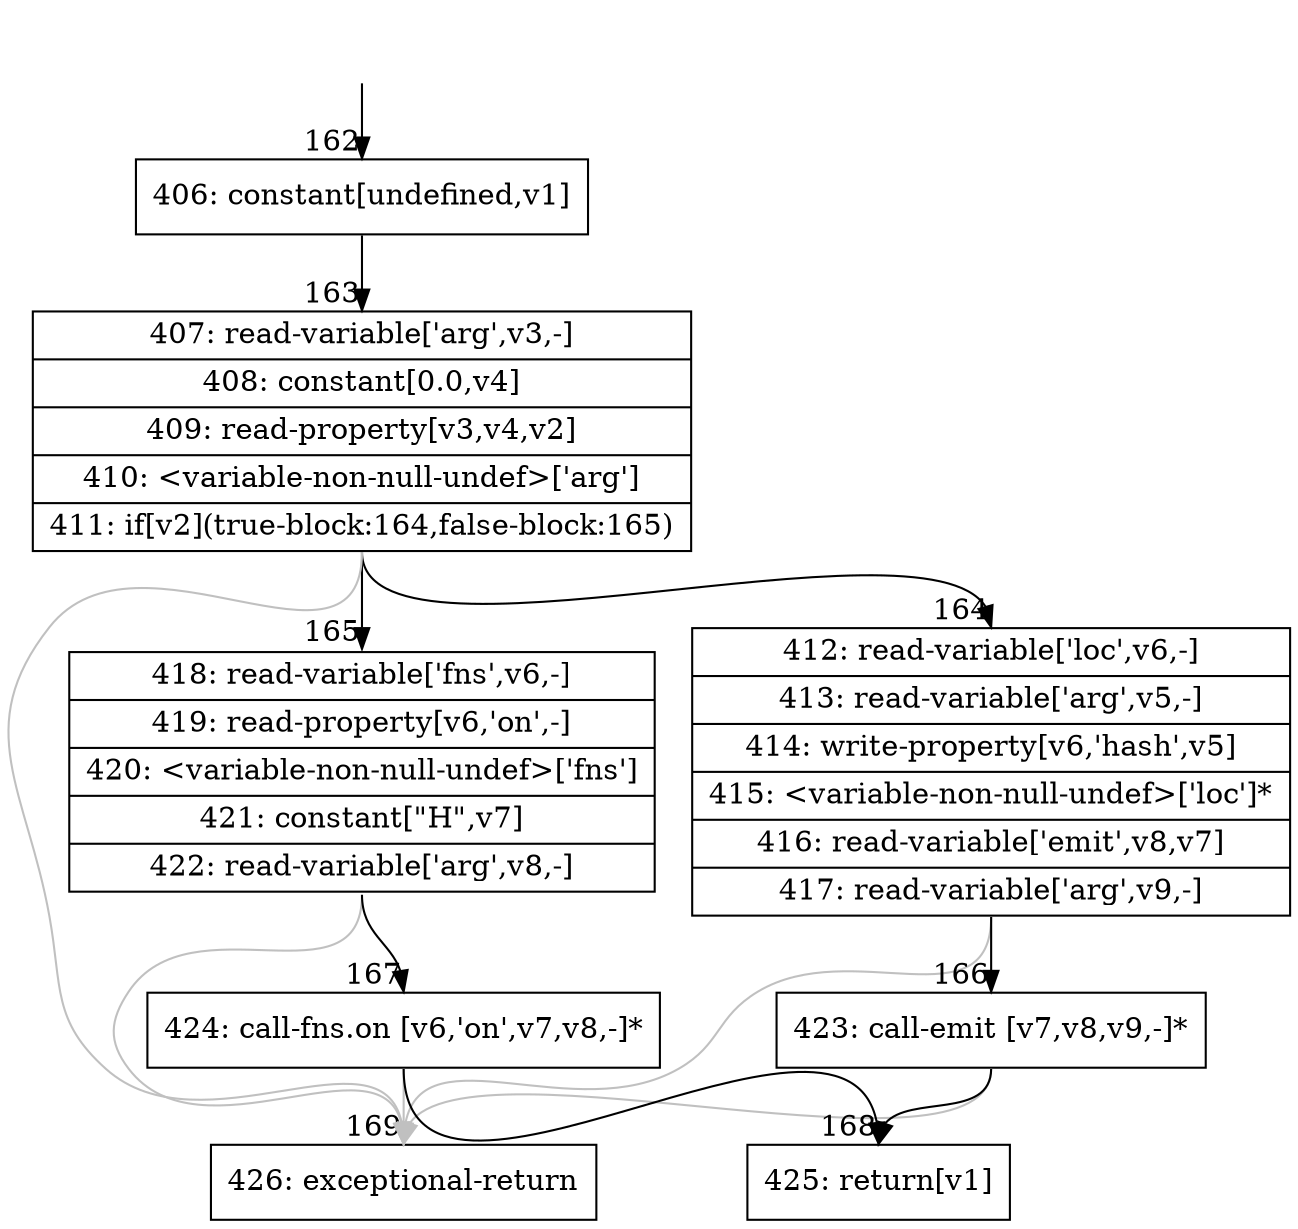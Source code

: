 digraph {
rankdir="TD"
BB_entry19[shape=none,label=""];
BB_entry19 -> BB162 [tailport=s, headport=n, headlabel="    162"]
BB162 [shape=record label="{406: constant[undefined,v1]}" ] 
BB162 -> BB163 [tailport=s, headport=n, headlabel="      163"]
BB163 [shape=record label="{407: read-variable['arg',v3,-]|408: constant[0.0,v4]|409: read-property[v3,v4,v2]|410: \<variable-non-null-undef\>['arg']|411: if[v2](true-block:164,false-block:165)}" ] 
BB163 -> BB164 [tailport=s, headport=n, headlabel="      164"]
BB163 -> BB165 [tailport=s, headport=n, headlabel="      165"]
BB163 -> BB169 [tailport=s, headport=n, color=gray, headlabel="      169"]
BB164 [shape=record label="{412: read-variable['loc',v6,-]|413: read-variable['arg',v5,-]|414: write-property[v6,'hash',v5]|415: \<variable-non-null-undef\>['loc']*|416: read-variable['emit',v8,v7]|417: read-variable['arg',v9,-]}" ] 
BB164 -> BB166 [tailport=s, headport=n, headlabel="      166"]
BB164 -> BB169 [tailport=s, headport=n, color=gray]
BB165 [shape=record label="{418: read-variable['fns',v6,-]|419: read-property[v6,'on',-]|420: \<variable-non-null-undef\>['fns']|421: constant[\"H\",v7]|422: read-variable['arg',v8,-]}" ] 
BB165 -> BB167 [tailport=s, headport=n, headlabel="      167"]
BB165 -> BB169 [tailport=s, headport=n, color=gray]
BB166 [shape=record label="{423: call-emit [v7,v8,v9,-]*}" ] 
BB166 -> BB168 [tailport=s, headport=n, headlabel="      168"]
BB166 -> BB169 [tailport=s, headport=n, color=gray]
BB167 [shape=record label="{424: call-fns.on [v6,'on',v7,v8,-]*}" ] 
BB167 -> BB168 [tailport=s, headport=n]
BB167 -> BB169 [tailport=s, headport=n, color=gray]
BB168 [shape=record label="{425: return[v1]}" ] 
BB169 [shape=record label="{426: exceptional-return}" ] 
//#$~ 138
}
